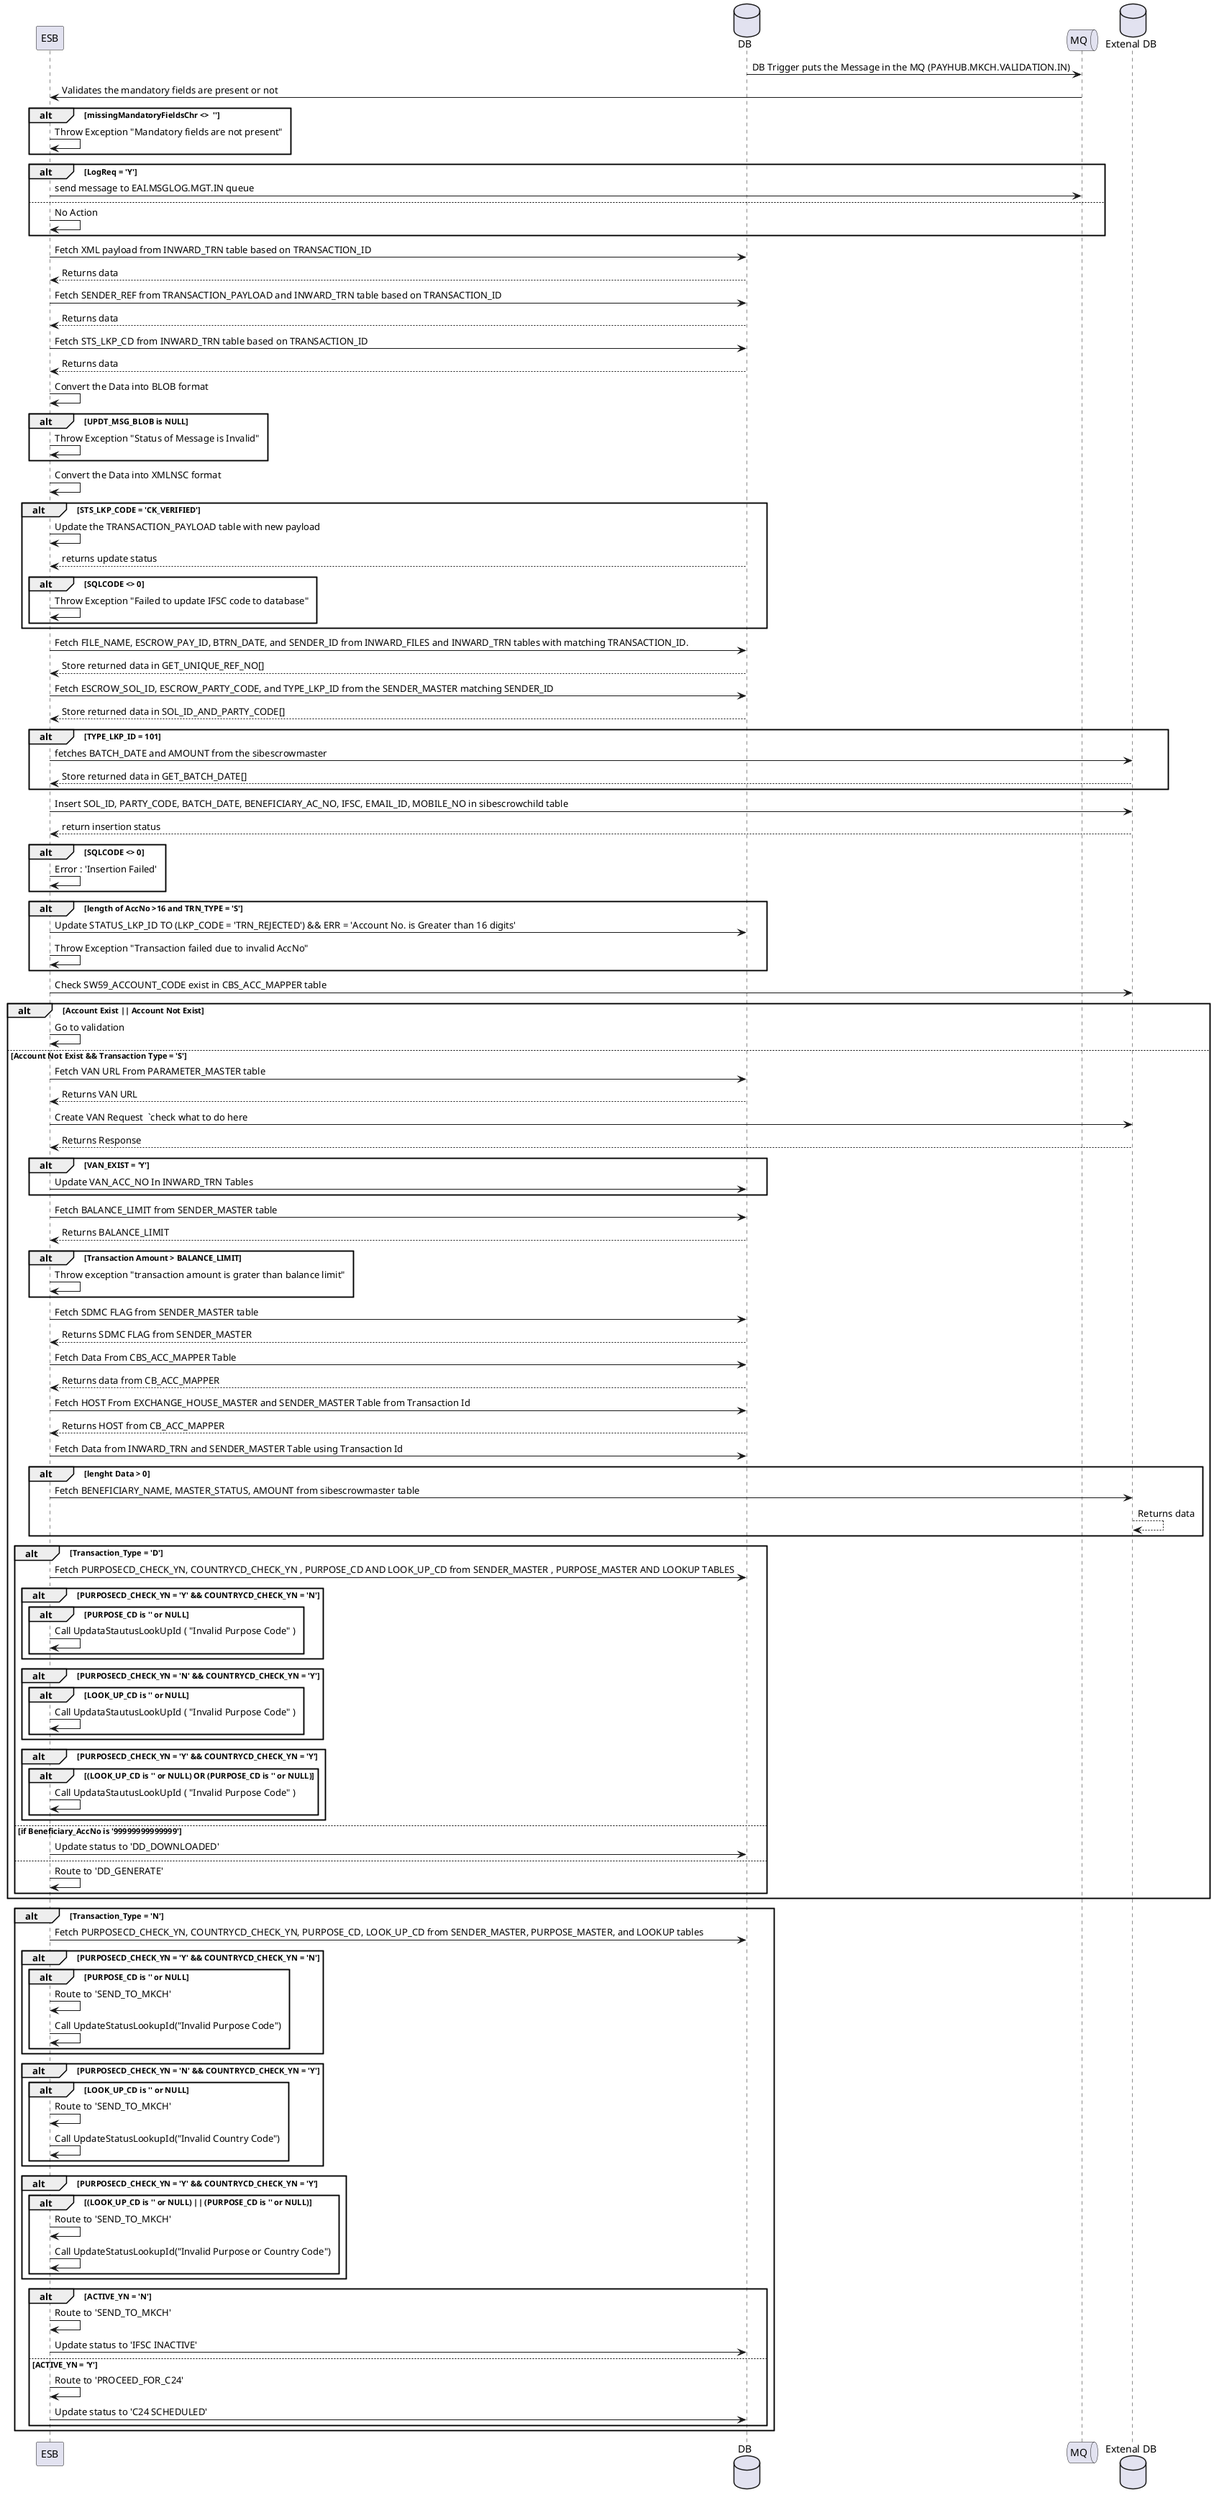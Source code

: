 @startuml

participant ESB
Database "DB" as DB
Queue "MQ" as MQ
Database "Extenal DB" as FN

DB -> MQ : DB Trigger puts the Message in the MQ (PAYHUB.MKCH.VALIDATION.IN)
MQ -> ESB : Validates the mandatory fields are present or not

alt missingMandatoryFieldsChr <>  ''
    ESB -> ESB : Throw Exception "Mandatory fields are not present"
end


alt LogReq = 'Y'
    ESB -> MQ: send message to EAI.MSGLOG.MGT.IN queue
else
    ESB -> ESB: No Action
end

ESB -> DB : Fetch XML payload from INWARD_TRN table based on TRANSACTION_ID
DB --> ESB : Returns data

ESB -> DB : Fetch SENDER_REF from TRANSACTION_PAYLOAD and INWARD_TRN table based on TRANSACTION_ID
DB --> ESB : Returns data

ESB -> DB : Fetch STS_LKP_CD from INWARD_TRN table based on TRANSACTION_ID
DB --> ESB : Returns data

ESB -> ESB : Convert the Data into BLOB format

alt UPDT_MSG_BLOB is NULL
    ESB -> ESB : Throw Exception "Status of Message is Invalid"
end

ESB -> ESB : Convert the Data into XMLNSC format

alt STS_LKP_CODE = 'CK_VERIFIED'
    ESB -> ESB : Update the TRANSACTION_PAYLOAD table with new payload
    DB --> ESB : returns update status
    alt SQLCODE <> 0 
        ESB -> ESB : Throw Exception "Failed to update IFSC code to database"
    end
end

ESB -> DB : Fetch FILE_NAME, ESCROW_PAY_ID, BTRN_DATE, and SENDER_ID from INWARD_FILES and INWARD_TRN tables with matching TRANSACTION_ID.
DB --> ESB : Store returned data in GET_UNIQUE_REF_NO[]

ESB -> DB : Fetch ESCROW_SOL_ID, ESCROW_PARTY_CODE, and TYPE_LKP_ID from the SENDER_MASTER matching SENDER_ID
DB --> ESB : Store returned data in SOL_ID_AND_PARTY_CODE[]

alt TYPE_LKP_ID = 101
    ESB -> FN : fetches BATCH_DATE and AMOUNT from the sibescrowmaster
    FN --> ESB : Store returned data in GET_BATCH_DATE[]
end

ESB -> FN : Insert SOL_ID, PARTY_CODE, BATCH_DATE, BENEFICIARY_AC_NO, IFSC, EMAIL_ID, MOBILE_NO in sibescrowchild table
FN --> ESB : return insertion status 

alt SQLCODE <> 0
    ESB -> ESB : Error : 'Insertion Failed'
end

alt length of AccNo >16 and TRN_TYPE = 'S'
    ESB -> DB : Update STATUS_LKP_ID TO (LKP_CODE = 'TRN_REJECTED') && ERR = 'Account No. is Greater than 16 digits'
    ESB -> ESB : Throw Exception "Transaction failed due to invalid AccNo"
end

ESB -> FN : Check SW59_ACCOUNT_CODE exist in CBS_ACC_MAPPER table
    alt Account Exist || Account Not Exist
        ESB -> ESB : Go to validation
    else Account Not Exist && Transaction Type = 'S'
        ESB -> DB : Fetch VAN URL From PARAMETER_MASTER table
        DB --> ESB : Returns VAN URL
        ESB -> FN : Create VAN Request  `check what to do here
        FN --> ESB : Returns Response

        alt VAN_EXIST = 'Y' 
            ESB -> DB : Update VAN_ACC_NO In INWARD_TRN Tables
    end

ESB -> DB : Fetch BALANCE_LIMIT from SENDER_MASTER table
DB --> ESB : Returns BALANCE_LIMIT

alt  Transaction Amount > BALANCE_LIMIT
    ESB -> ESB : Throw exception "transaction amount is grater than balance limit"
end

ESB -> DB : Fetch SDMC FLAG from SENDER_MASTER table
DB --> ESB : Returns SDMC FLAG from SENDER_MASTER

ESB -> DB : Fetch Data From CBS_ACC_MAPPER Table
DB --> ESB : Returns data from CB_ACC_MAPPER

ESB -> DB : Fetch HOST From EXCHANGE_HOUSE_MASTER and SENDER_MASTER Table from Transaction Id
DB --> ESB : Returns HOST from CB_ACC_MAPPER

ESB -> DB : Fetch Data from INWARD_TRN and SENDER_MASTER Table using Transaction Id
    alt lenght Data > 0
        ESB -> FN : Fetch BENEFICIARY_NAME, MASTER_STATUS, AMOUNT from sibescrowmaster table 
        FN --> FN : Returns data
    end

alt Transaction_Type = 'D'  

    ESB -> DB : Fetch PURPOSECD_CHECK_YN, COUNTRYCD_CHECK_YN , PURPOSE_CD AND LOOK_UP_CD from SENDER_MASTER , PURPOSE_MASTER AND LOOKUP TABLES
    alt PURPOSECD_CHECK_YN = 'Y' && COUNTRYCD_CHECK_YN = 'N'
        alt PURPOSE_CD is '' or NULL
            ESB -> ESB : Call UpdataStautusLookUpId ( "Invalid Purpose Code" )
        end
    end
    alt PURPOSECD_CHECK_YN = 'N' && COUNTRYCD_CHECK_YN = 'Y'
        alt LOOK_UP_CD is '' or NULL
            ESB -> ESB : Call UpdataStautusLookUpId ( "Invalid Purpose Code" )
        end
    end
    alt PURPOSECD_CHECK_YN = 'Y' && COUNTRYCD_CHECK_YN = 'Y'
        alt (LOOK_UP_CD is '' or NULL) OR (PURPOSE_CD is '' or NULL)
            ESB -> ESB : Call UpdataStautusLookUpId ( "Invalid Purpose Code" )
        end
    end    
    else if Beneficiary_AccNo is '99999999999999'
        ESB -> DB: Update status to 'DD_DOWNLOADED'
    else
        ESB -> ESB: Route to 'DD_GENERATE'
    end
end

alt Transaction_Type = 'N'
    ESB -> DB: Fetch PURPOSECD_CHECK_YN, COUNTRYCD_CHECK_YN, PURPOSE_CD, LOOK_UP_CD from SENDER_MASTER, PURPOSE_MASTER, and LOOKUP tables
    
    alt PURPOSECD_CHECK_YN = 'Y' && COUNTRYCD_CHECK_YN = 'N'
        alt PURPOSE_CD is '' or NULL
            ESB -> ESB: Route to 'SEND_TO_MKCH'
            ESB -> ESB: Call UpdateStatusLookupId("Invalid Purpose Code")
        end
    end

    alt PURPOSECD_CHECK_YN = 'N' && COUNTRYCD_CHECK_YN = 'Y'
        alt LOOK_UP_CD is '' or NULL
            ESB -> ESB: Route to 'SEND_TO_MKCH'
            ESB -> ESB: Call UpdateStatusLookupId("Invalid Country Code")
       end
    end

    alt PURPOSECD_CHECK_YN = 'Y' && COUNTRYCD_CHECK_YN = 'Y'
        alt (LOOK_UP_CD is '' or NULL) || (PURPOSE_CD is '' or NULL)
            ESB -> ESB: Route to 'SEND_TO_MKCH'
            ESB -> ESB: Call UpdateStatusLookupId("Invalid Purpose or Country Code") 
        end
    end
    alt ACTIVE_YN = 'N'
        ESB -> ESB: Route to 'SEND_TO_MKCH'
        ESB -> DB: Update status to 'IFSC INACTIVE'
    else ACTIVE_YN = 'Y'
        ESB -> ESB: Route to 'PROCEED_FOR_C24'
        ESB -> DB: Update status to 'C24 SCHEDULED'
    end
end










@enduml